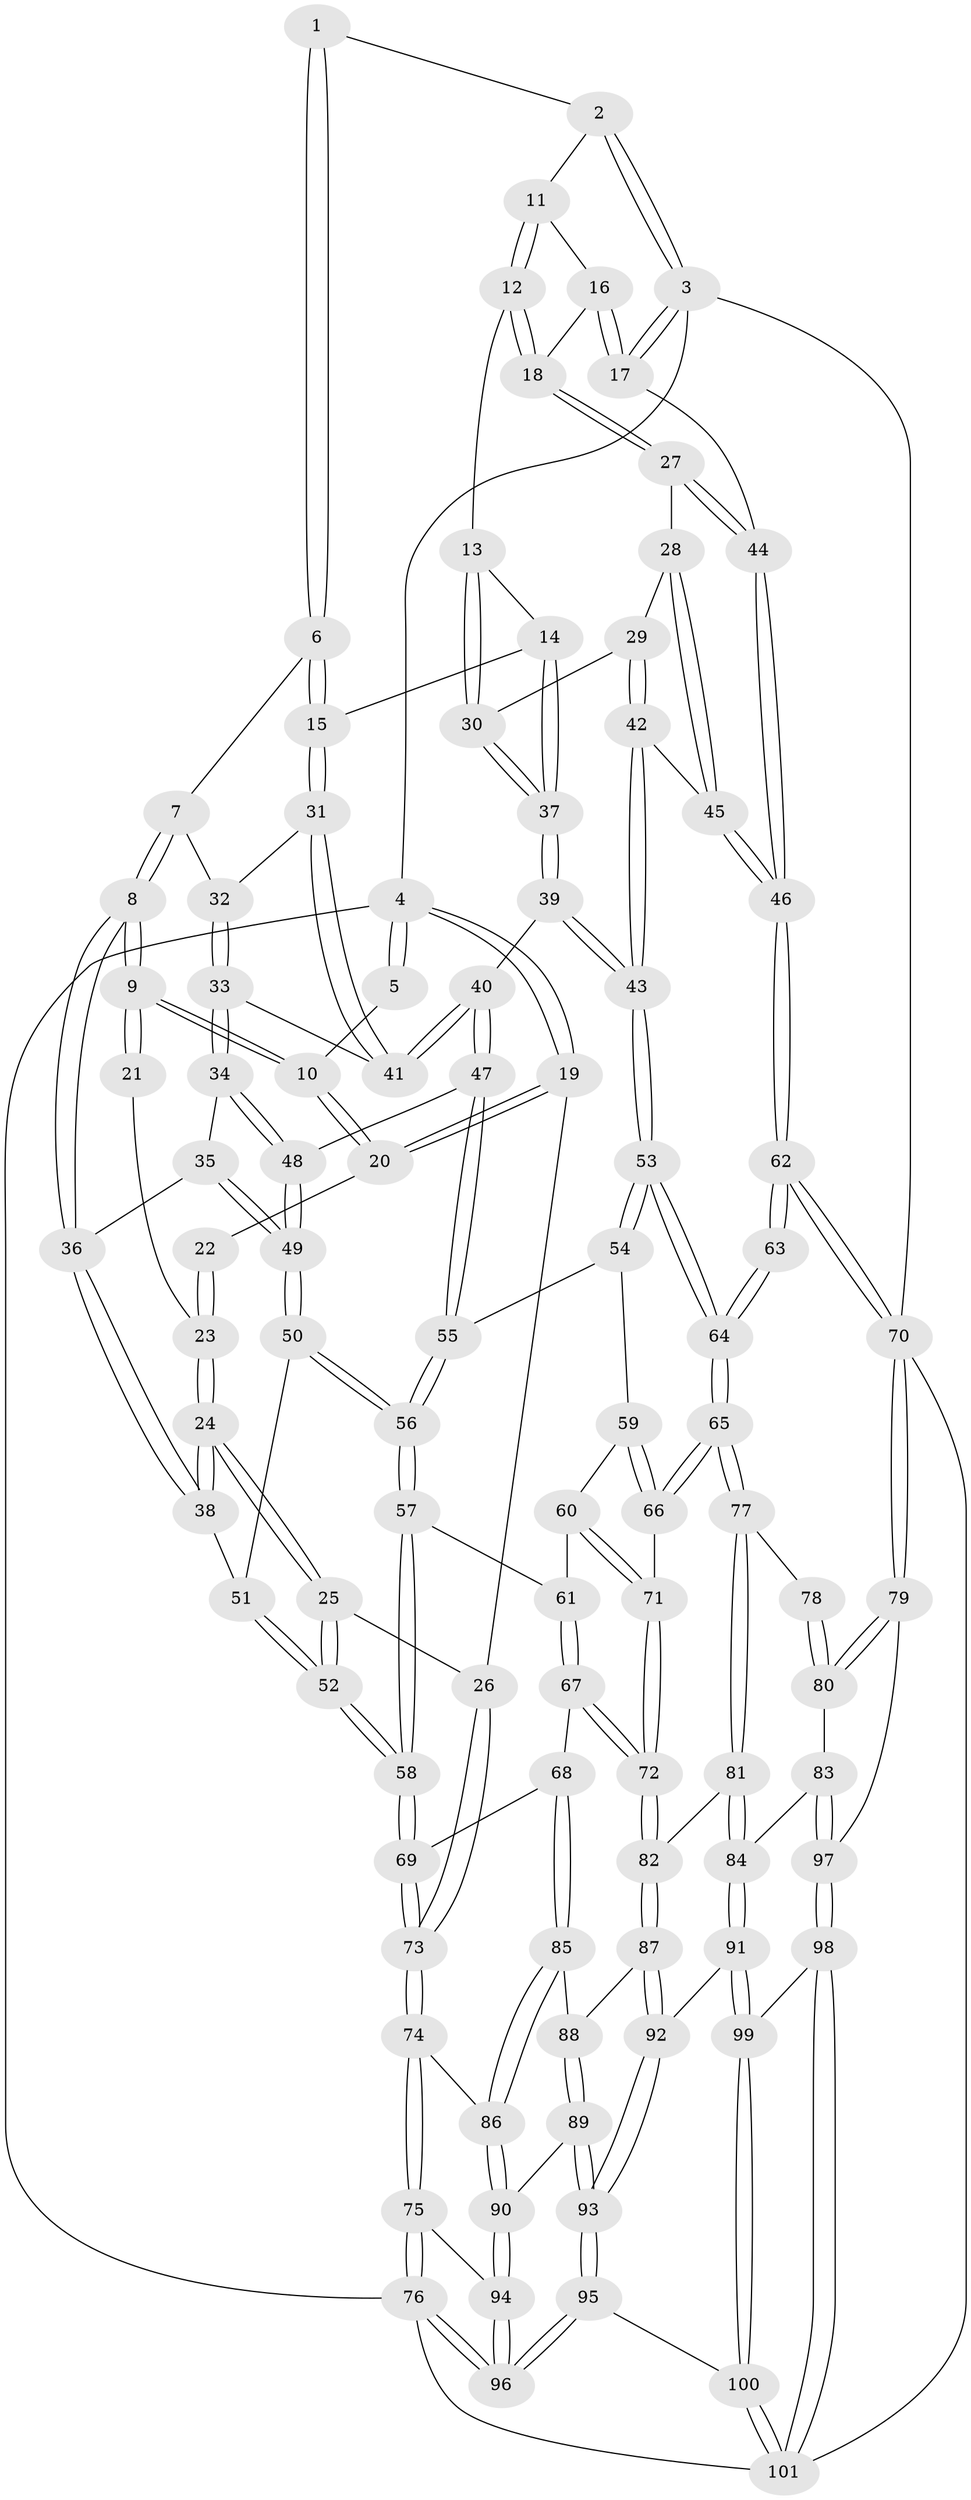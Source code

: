 // Generated by graph-tools (version 1.1) at 2025/27/03/09/25 03:27:04]
// undirected, 101 vertices, 249 edges
graph export_dot {
graph [start="1"]
  node [color=gray90,style=filled];
  1 [pos="+0.6127945627169917+0"];
  2 [pos="+0.7162540939195189+0"];
  3 [pos="+1+0"];
  4 [pos="+0+0"];
  5 [pos="+0.2489861291513599+0"];
  6 [pos="+0.5973814096877949+0"];
  7 [pos="+0.4119853460471934+0.08824296858793068"];
  8 [pos="+0.2923266391497087+0.10795756052217112"];
  9 [pos="+0.27993986243654434+0.08262658318090971"];
  10 [pos="+0.2466556128283655+0"];
  11 [pos="+0.7712421114171382+0"];
  12 [pos="+0.7546296108209284+0.09746216805352466"];
  13 [pos="+0.7526722777126165+0.0992120490325865"];
  14 [pos="+0.6487660862308969+0.10610348300255124"];
  15 [pos="+0.5940818207527403+0.07930573685414156"];
  16 [pos="+0.8555050854537442+0.05074711528760455"];
  17 [pos="+1+0"];
  18 [pos="+0.887473229442068+0.15100680784044618"];
  19 [pos="+0+0.09376026317251121"];
  20 [pos="+0.05487223733020455+0.07521937093152371"];
  21 [pos="+0.1513443618190904+0.10037883212714518"];
  22 [pos="+0.05959098517270983+0.07774660629731554"];
  23 [pos="+0.11419201592952707+0.1484064043565497"];
  24 [pos="+0.11890392693607231+0.23964268650861548"];
  25 [pos="+0.054856349143315115+0.29290855660726905"];
  26 [pos="+0+0.2370076768408352"];
  27 [pos="+0.900268602006531+0.1653553876971893"];
  28 [pos="+0.888535659934506+0.17632082048386122"];
  29 [pos="+0.7626554485538191+0.18823893529804406"];
  30 [pos="+0.7404290323069798+0.16973255056991135"];
  31 [pos="+0.5927288614182207+0.0812157812706724"];
  32 [pos="+0.4643954963127119+0.11365189945821305"];
  33 [pos="+0.4871210105478104+0.21837362476320182"];
  34 [pos="+0.4695358548259421+0.23834795531883882"];
  35 [pos="+0.38595171129500866+0.22058074417591855"];
  36 [pos="+0.28997952609276356+0.1363276151478039"];
  37 [pos="+0.6927689404699894+0.18787843406219065"];
  38 [pos="+0.26500707133061335+0.17193852832507026"];
  39 [pos="+0.6525442839977826+0.2739458313286126"];
  40 [pos="+0.6412927110091992+0.26824751811630326"];
  41 [pos="+0.5733656117170797+0.1904284107199544"];
  42 [pos="+0.7523751223059788+0.3456309702522273"];
  43 [pos="+0.7224054278530952+0.374227761546059"];
  44 [pos="+1+0.1660027333714858"];
  45 [pos="+0.8117226200827418+0.30893777761628977"];
  46 [pos="+1+0.39305793681457724"];
  47 [pos="+0.4997696133417363+0.31319287075561075"];
  48 [pos="+0.48091259298090916+0.2876576164907511"];
  49 [pos="+0.36202126325915096+0.34893798640967194"];
  50 [pos="+0.3496065090428276+0.36818108892129375"];
  51 [pos="+0.27145729145890796+0.2636892016275049"];
  52 [pos="+0.1594521025527444+0.41619652629847653"];
  53 [pos="+0.7203639515277305+0.38959931481489646"];
  54 [pos="+0.5260790460039492+0.3956855353551724"];
  55 [pos="+0.5051765606527302+0.36590678987969943"];
  56 [pos="+0.3478211392867626+0.39495747903489054"];
  57 [pos="+0.34690378704093616+0.39700852698988554"];
  58 [pos="+0.19983022330523748+0.503396608924178"];
  59 [pos="+0.5207273178744183+0.40964330627693296"];
  60 [pos="+0.4801359588485594+0.47359035480936756"];
  61 [pos="+0.4100387084563723+0.44747435702207566"];
  62 [pos="+1+0.4366519125661258"];
  63 [pos="+1+0.4668389071330092"];
  64 [pos="+0.7359069816843282+0.4439766975992118"];
  65 [pos="+0.7041885961293715+0.5685636393435712"];
  66 [pos="+0.6302637986022575+0.5699048936802031"];
  67 [pos="+0.3732685019737205+0.6368812350947354"];
  68 [pos="+0.22367636266687133+0.5965031056868484"];
  69 [pos="+0.19967995025917454+0.5044828922431455"];
  70 [pos="+1+0.7821371632488592"];
  71 [pos="+0.5005303346049604+0.5871976530395954"];
  72 [pos="+0.42167266800906367+0.6560708435778371"];
  73 [pos="+0+0.5286364998824213"];
  74 [pos="+0+0.6079950556306871"];
  75 [pos="+0+0.9644214146115038"];
  76 [pos="+0+1"];
  77 [pos="+0.7158974178448737+0.5922913814095125"];
  78 [pos="+0.9465448959388159+0.5723713494125214"];
  79 [pos="+1+0.8055833706785371"];
  80 [pos="+0.8704062722647405+0.7762800206374573"];
  81 [pos="+0.7378101852663739+0.700753562802859"];
  82 [pos="+0.43448852626131523+0.6963254358510255"];
  83 [pos="+0.7937271347387463+0.7884149176616253"];
  84 [pos="+0.7625456637149522+0.7809053163887875"];
  85 [pos="+0.21333803579898342+0.6122997206407701"];
  86 [pos="+0.17372807481009003+0.6659995379017513"];
  87 [pos="+0.4464030467301098+0.7569854680398728"];
  88 [pos="+0.31478902267740877+0.7951732932842354"];
  89 [pos="+0.25261195238663225+0.8419878521706876"];
  90 [pos="+0.14620933447627316+0.7744838396901725"];
  91 [pos="+0.7339799607550928+0.8046851468347539"];
  92 [pos="+0.46244392422653013+0.7944045856565385"];
  93 [pos="+0.3998093146270385+1"];
  94 [pos="+0.09491752122276213+0.8243669007914923"];
  95 [pos="+0.40580176044286353+1"];
  96 [pos="+0.2727405940946426+1"];
  97 [pos="+0.8944415906436379+1"];
  98 [pos="+0.8944952397369331+1"];
  99 [pos="+0.6794093714309553+0.9348185776006914"];
  100 [pos="+0.56075792738812+1"];
  101 [pos="+0.9347905178065751+1"];
  1 -- 2;
  1 -- 6;
  1 -- 6;
  2 -- 3;
  2 -- 3;
  2 -- 11;
  3 -- 4;
  3 -- 17;
  3 -- 17;
  3 -- 70;
  4 -- 5;
  4 -- 5;
  4 -- 19;
  4 -- 19;
  4 -- 76;
  5 -- 10;
  6 -- 7;
  6 -- 15;
  6 -- 15;
  7 -- 8;
  7 -- 8;
  7 -- 32;
  8 -- 9;
  8 -- 9;
  8 -- 36;
  8 -- 36;
  9 -- 10;
  9 -- 10;
  9 -- 21;
  9 -- 21;
  10 -- 20;
  10 -- 20;
  11 -- 12;
  11 -- 12;
  11 -- 16;
  12 -- 13;
  12 -- 18;
  12 -- 18;
  13 -- 14;
  13 -- 30;
  13 -- 30;
  14 -- 15;
  14 -- 37;
  14 -- 37;
  15 -- 31;
  15 -- 31;
  16 -- 17;
  16 -- 17;
  16 -- 18;
  17 -- 44;
  18 -- 27;
  18 -- 27;
  19 -- 20;
  19 -- 20;
  19 -- 26;
  20 -- 22;
  21 -- 23;
  22 -- 23;
  22 -- 23;
  23 -- 24;
  23 -- 24;
  24 -- 25;
  24 -- 25;
  24 -- 38;
  24 -- 38;
  25 -- 26;
  25 -- 52;
  25 -- 52;
  26 -- 73;
  26 -- 73;
  27 -- 28;
  27 -- 44;
  27 -- 44;
  28 -- 29;
  28 -- 45;
  28 -- 45;
  29 -- 30;
  29 -- 42;
  29 -- 42;
  30 -- 37;
  30 -- 37;
  31 -- 32;
  31 -- 41;
  31 -- 41;
  32 -- 33;
  32 -- 33;
  33 -- 34;
  33 -- 34;
  33 -- 41;
  34 -- 35;
  34 -- 48;
  34 -- 48;
  35 -- 36;
  35 -- 49;
  35 -- 49;
  36 -- 38;
  36 -- 38;
  37 -- 39;
  37 -- 39;
  38 -- 51;
  39 -- 40;
  39 -- 43;
  39 -- 43;
  40 -- 41;
  40 -- 41;
  40 -- 47;
  40 -- 47;
  42 -- 43;
  42 -- 43;
  42 -- 45;
  43 -- 53;
  43 -- 53;
  44 -- 46;
  44 -- 46;
  45 -- 46;
  45 -- 46;
  46 -- 62;
  46 -- 62;
  47 -- 48;
  47 -- 55;
  47 -- 55;
  48 -- 49;
  48 -- 49;
  49 -- 50;
  49 -- 50;
  50 -- 51;
  50 -- 56;
  50 -- 56;
  51 -- 52;
  51 -- 52;
  52 -- 58;
  52 -- 58;
  53 -- 54;
  53 -- 54;
  53 -- 64;
  53 -- 64;
  54 -- 55;
  54 -- 59;
  55 -- 56;
  55 -- 56;
  56 -- 57;
  56 -- 57;
  57 -- 58;
  57 -- 58;
  57 -- 61;
  58 -- 69;
  58 -- 69;
  59 -- 60;
  59 -- 66;
  59 -- 66;
  60 -- 61;
  60 -- 71;
  60 -- 71;
  61 -- 67;
  61 -- 67;
  62 -- 63;
  62 -- 63;
  62 -- 70;
  62 -- 70;
  63 -- 64;
  63 -- 64;
  64 -- 65;
  64 -- 65;
  65 -- 66;
  65 -- 66;
  65 -- 77;
  65 -- 77;
  66 -- 71;
  67 -- 68;
  67 -- 72;
  67 -- 72;
  68 -- 69;
  68 -- 85;
  68 -- 85;
  69 -- 73;
  69 -- 73;
  70 -- 79;
  70 -- 79;
  70 -- 101;
  71 -- 72;
  71 -- 72;
  72 -- 82;
  72 -- 82;
  73 -- 74;
  73 -- 74;
  74 -- 75;
  74 -- 75;
  74 -- 86;
  75 -- 76;
  75 -- 76;
  75 -- 94;
  76 -- 101;
  76 -- 96;
  76 -- 96;
  77 -- 78;
  77 -- 81;
  77 -- 81;
  78 -- 80;
  78 -- 80;
  79 -- 80;
  79 -- 80;
  79 -- 97;
  80 -- 83;
  81 -- 82;
  81 -- 84;
  81 -- 84;
  82 -- 87;
  82 -- 87;
  83 -- 84;
  83 -- 97;
  83 -- 97;
  84 -- 91;
  84 -- 91;
  85 -- 86;
  85 -- 86;
  85 -- 88;
  86 -- 90;
  86 -- 90;
  87 -- 88;
  87 -- 92;
  87 -- 92;
  88 -- 89;
  88 -- 89;
  89 -- 90;
  89 -- 93;
  89 -- 93;
  90 -- 94;
  90 -- 94;
  91 -- 92;
  91 -- 99;
  91 -- 99;
  92 -- 93;
  92 -- 93;
  93 -- 95;
  93 -- 95;
  94 -- 96;
  94 -- 96;
  95 -- 96;
  95 -- 96;
  95 -- 100;
  97 -- 98;
  97 -- 98;
  98 -- 99;
  98 -- 101;
  98 -- 101;
  99 -- 100;
  99 -- 100;
  100 -- 101;
  100 -- 101;
}
